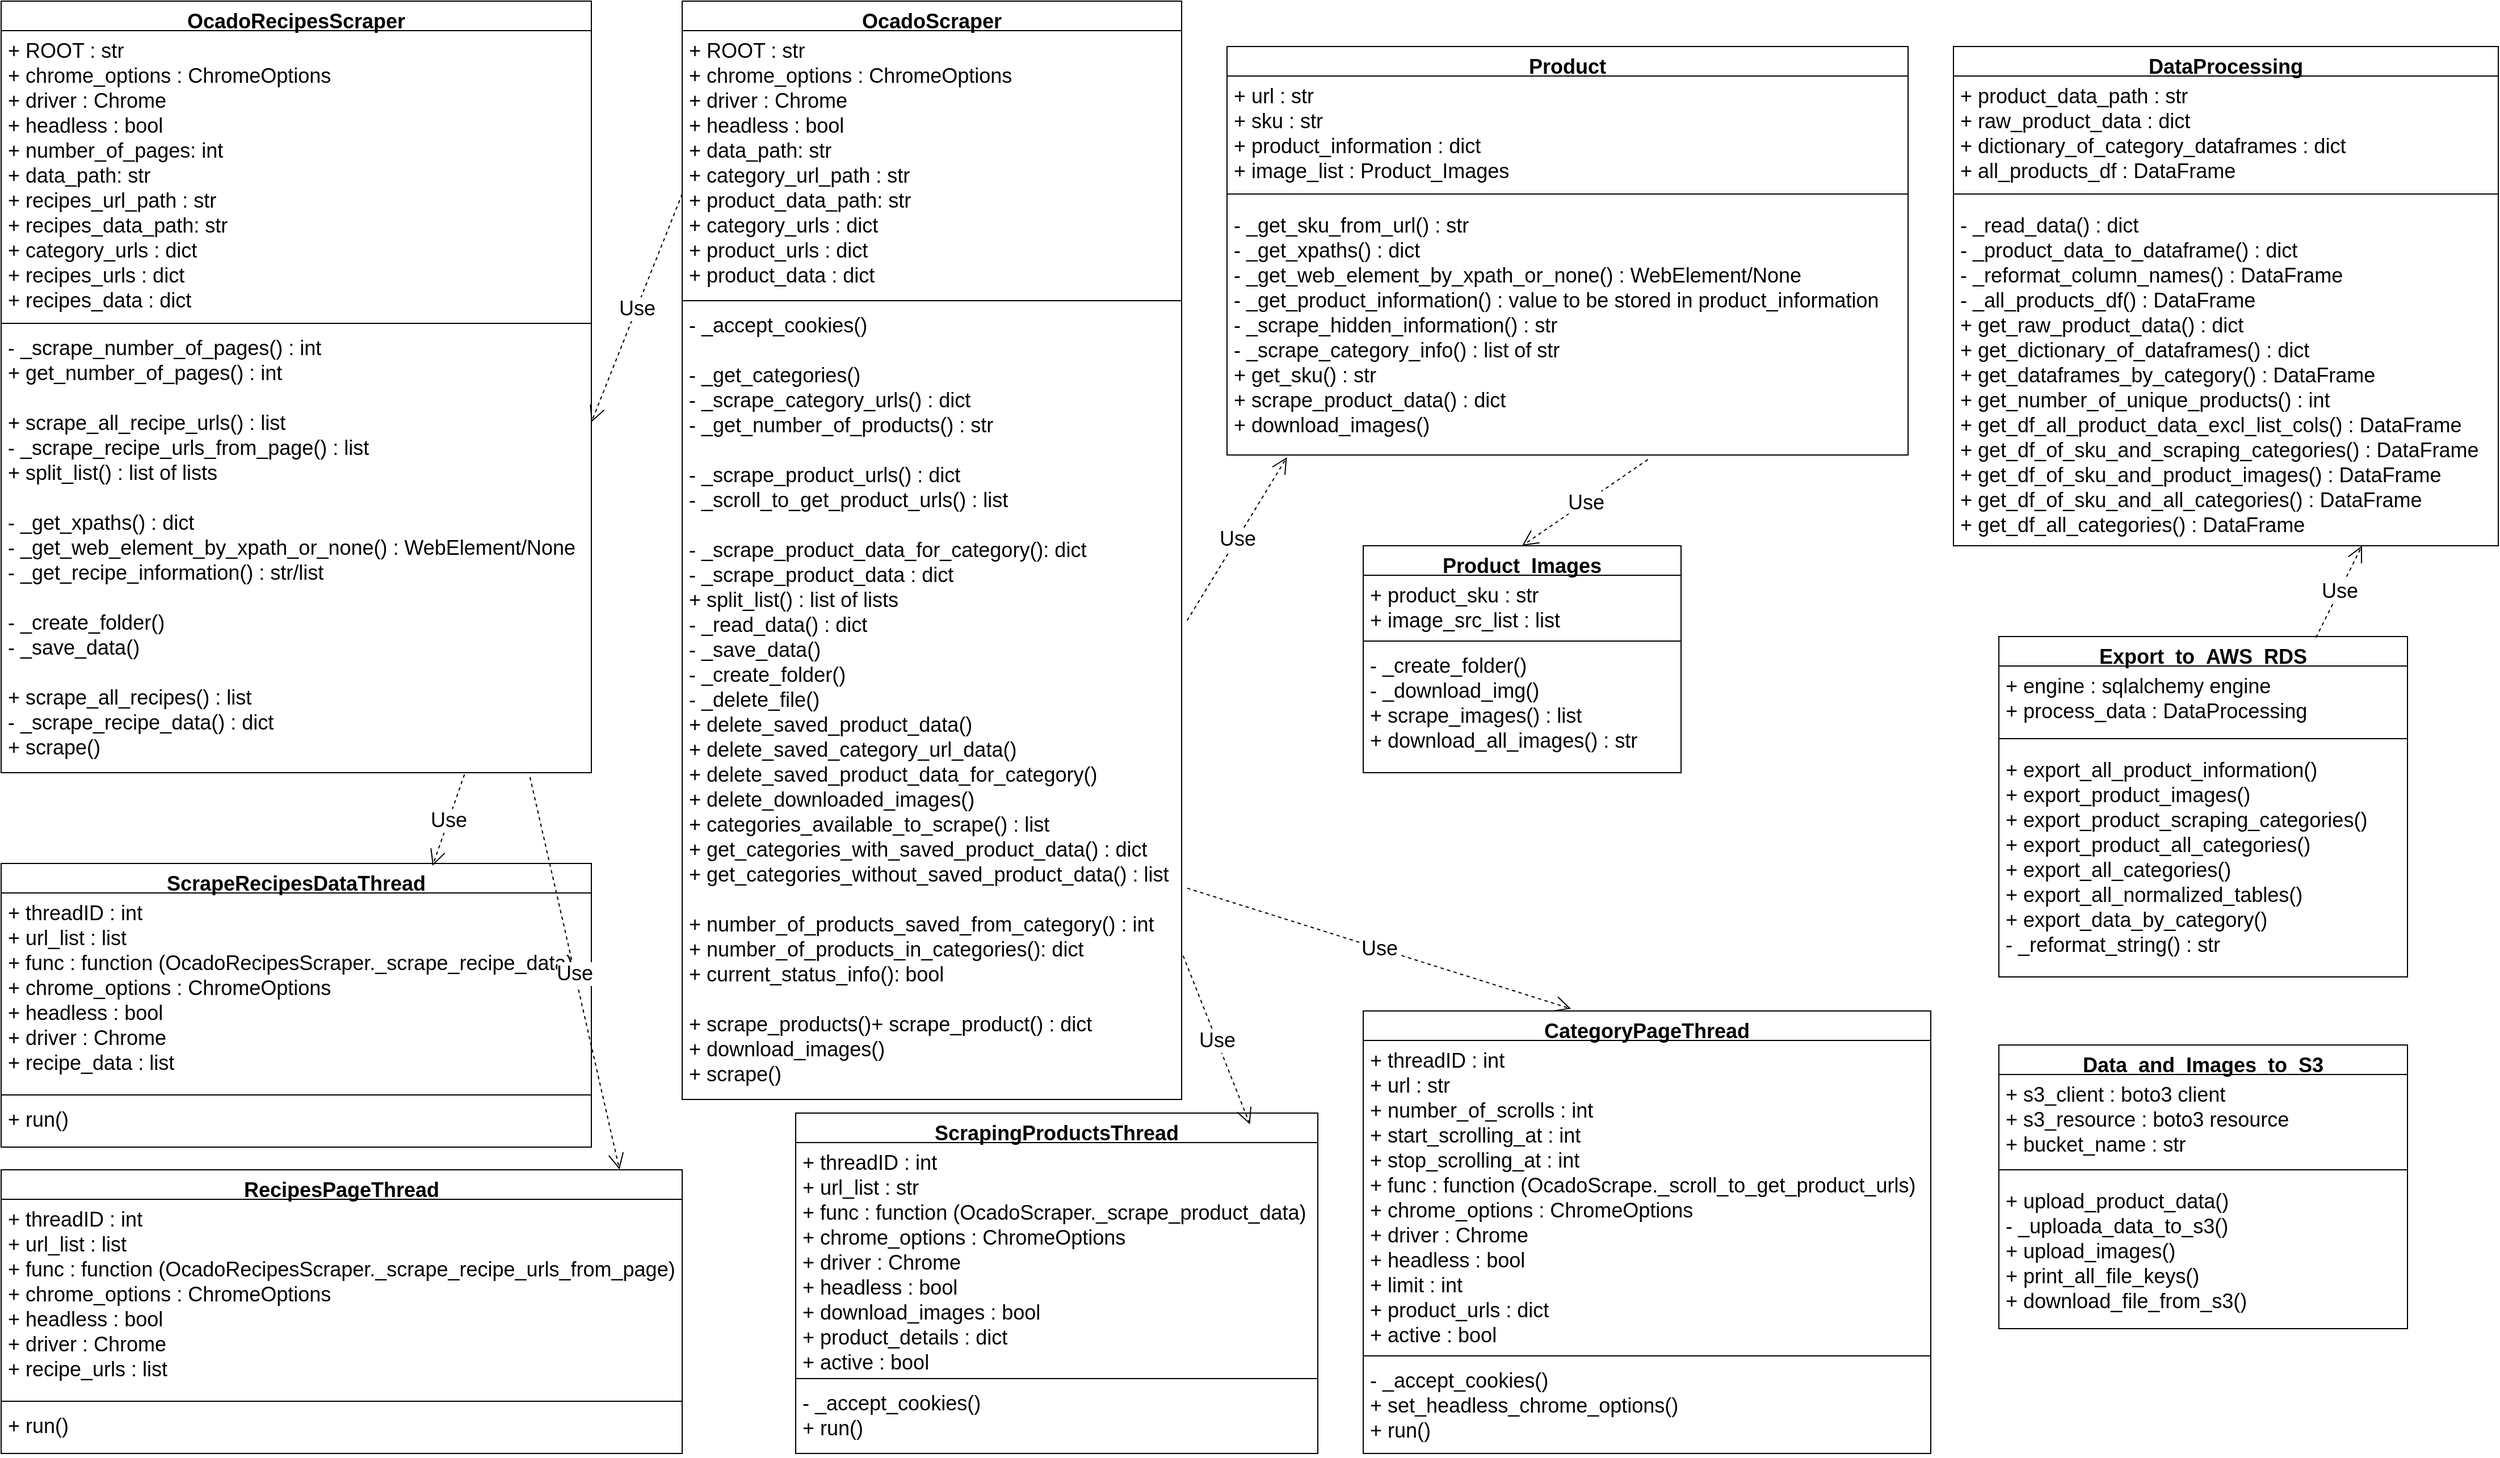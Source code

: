 <mxfile version="15.8.8" type="device"><diagram id="5jdrPdVrdnHH-4heG6Ba" name="Page-1"><mxGraphModel dx="3671" dy="1640" grid="1" gridSize="10" guides="1" tooltips="1" connect="1" arrows="1" fold="1" page="1" pageScale="1" pageWidth="827" pageHeight="1169" math="0" shadow="0"><root><mxCell id="0"/><mxCell id="1" parent="0"/><mxCell id="Lluur61t69vs4W84ydee-12" value="Product" style="swimlane;fontStyle=1;align=center;verticalAlign=top;childLayout=stackLayout;horizontal=1;startSize=26;horizontalStack=0;resizeParent=1;resizeParentMax=0;resizeLast=0;collapsible=1;marginBottom=0;fontSize=18;" parent="1" vertex="1"><mxGeometry x="320" y="80" width="600" height="360" as="geometry"/></mxCell><mxCell id="Lluur61t69vs4W84ydee-13" value="+ url : str&#xA;+ sku : str&#xA;+ product_information : dict&#xA;+ image_list : Product_Images" style="text;strokeColor=none;fillColor=none;align=left;verticalAlign=top;spacingLeft=4;spacingRight=4;overflow=hidden;rotatable=0;points=[[0,0.5],[1,0.5]];portConstraint=eastwest;fontSize=18;" parent="Lluur61t69vs4W84ydee-12" vertex="1"><mxGeometry y="26" width="600" height="94" as="geometry"/></mxCell><mxCell id="Lluur61t69vs4W84ydee-14" value="" style="line;strokeWidth=1;fillColor=none;align=left;verticalAlign=middle;spacingTop=-1;spacingLeft=3;spacingRight=3;rotatable=0;labelPosition=right;points=[];portConstraint=eastwest;" parent="Lluur61t69vs4W84ydee-12" vertex="1"><mxGeometry y="120" width="600" height="20" as="geometry"/></mxCell><mxCell id="Lluur61t69vs4W84ydee-15" value="- _get_sku_from_url() : str&#xA;- _get_xpaths() : dict&#xA;- _get_web_element_by_xpath_or_none() : WebElement/None&#xA;- _get_product_information() : value to be stored in product_information&#xA;- _scrape_hidden_information() : str&#xA;- _scrape_category_info() : list of str&#xA;+ get_sku() : str&#xA;+ scrape_product_data() : dict&#xA;+ download_images()&#xA;&#xA;&#xA;" style="text;strokeColor=none;fillColor=none;align=left;verticalAlign=top;spacingLeft=4;spacingRight=4;overflow=hidden;rotatable=0;points=[[0,0.5],[1,0.5]];portConstraint=eastwest;fontSize=18;" parent="Lluur61t69vs4W84ydee-12" vertex="1"><mxGeometry y="140" width="600" height="220" as="geometry"/></mxCell><mxCell id="Lluur61t69vs4W84ydee-16" value="Product_Images" style="swimlane;fontStyle=1;align=center;verticalAlign=top;childLayout=stackLayout;horizontal=1;startSize=26;horizontalStack=0;resizeParent=1;resizeParentMax=0;resizeLast=0;collapsible=1;marginBottom=0;fontSize=18;" parent="1" vertex="1"><mxGeometry x="440" y="520" width="280" height="200" as="geometry"/></mxCell><mxCell id="Lluur61t69vs4W84ydee-17" value="+ product_sku : str&#xA;+ image_src_list : list" style="text;strokeColor=none;fillColor=none;align=left;verticalAlign=top;spacingLeft=4;spacingRight=4;overflow=hidden;rotatable=0;points=[[0,0.5],[1,0.5]];portConstraint=eastwest;fontSize=18;" parent="Lluur61t69vs4W84ydee-16" vertex="1"><mxGeometry y="26" width="280" height="54" as="geometry"/></mxCell><mxCell id="Lluur61t69vs4W84ydee-18" value="" style="line;strokeWidth=1;fillColor=none;align=left;verticalAlign=middle;spacingTop=-1;spacingLeft=3;spacingRight=3;rotatable=0;labelPosition=right;points=[];portConstraint=eastwest;fontSize=18;" parent="Lluur61t69vs4W84ydee-16" vertex="1"><mxGeometry y="80" width="280" height="8" as="geometry"/></mxCell><mxCell id="Lluur61t69vs4W84ydee-19" value="- _create_folder()&#xA;- _download_img()&#xA;+ scrape_images() : list&#xA;+ download_all_images() : str" style="text;strokeColor=none;fillColor=none;align=left;verticalAlign=top;spacingLeft=4;spacingRight=4;overflow=hidden;rotatable=0;points=[[0,0.5],[1,0.5]];portConstraint=eastwest;fontSize=18;" parent="Lluur61t69vs4W84ydee-16" vertex="1"><mxGeometry y="88" width="280" height="112" as="geometry"/></mxCell><mxCell id="Lluur61t69vs4W84ydee-24" value="Use" style="endArrow=open;endSize=12;dashed=1;html=1;rounded=0;fontSize=18;exitX=0.618;exitY=1.018;exitDx=0;exitDy=0;entryX=0.5;entryY=0;entryDx=0;entryDy=0;exitPerimeter=0;" parent="1" source="Lluur61t69vs4W84ydee-15" target="Lluur61t69vs4W84ydee-16" edge="1"><mxGeometry width="160" relative="1" as="geometry"><mxPoint x="1460" y="550" as="sourcePoint"/><mxPoint x="1500" y="400" as="targetPoint"/></mxGeometry></mxCell><mxCell id="Lluur61t69vs4W84ydee-25" value="OcadoScraper" style="swimlane;fontStyle=1;align=center;verticalAlign=top;childLayout=stackLayout;horizontal=1;startSize=26;horizontalStack=0;resizeParent=1;resizeParentMax=0;resizeLast=0;collapsible=1;marginBottom=0;fontSize=18;" parent="1" vertex="1"><mxGeometry x="-160" y="40" width="440" height="968" as="geometry"/></mxCell><mxCell id="Lluur61t69vs4W84ydee-26" value="+ ROOT : str&#xA;+ chrome_options : ChromeOptions&#xA;+ driver : Chrome&#xA;+ headless : bool&#xA;+ data_path: str&#xA;+ category_url_path : str&#xA;+ product_data_path: str&#xA;+ category_urls : dict&#xA;+ product_urls : dict&#xA;+ product_data : dict" style="text;strokeColor=none;fillColor=none;align=left;verticalAlign=top;spacingLeft=4;spacingRight=4;overflow=hidden;rotatable=0;points=[[0,0.5],[1,0.5]];portConstraint=eastwest;fontSize=18;" parent="Lluur61t69vs4W84ydee-25" vertex="1"><mxGeometry y="26" width="440" height="234" as="geometry"/></mxCell><mxCell id="Lluur61t69vs4W84ydee-27" value="" style="line;strokeWidth=1;fillColor=none;align=left;verticalAlign=middle;spacingTop=-1;spacingLeft=3;spacingRight=3;rotatable=0;labelPosition=right;points=[];portConstraint=eastwest;fontSize=18;" parent="Lluur61t69vs4W84ydee-25" vertex="1"><mxGeometry y="260" width="440" height="8" as="geometry"/></mxCell><mxCell id="Lluur61t69vs4W84ydee-28" value="- _accept_cookies()&#xA;&#xA;- _get_categories()&#xA;- _scrape_category_urls() : dict&#xA;- _get_number_of_products() : str&#xA;&#xA;- _scrape_product_urls() : dict&#xA;- _scroll_to_get_product_urls() : list&#xA;&#xA;- _scrape_product_data_for_category(): dict&#xA;- _scrape_product_data : dict&#xA;+ split_list() : list of lists&#xA;- _read_data() : dict&#xA;- _save_data()&#xA;- _create_folder()&#xA;- _delete_file()&#xA;+ delete_saved_product_data()&#xA;+ delete_saved_category_url_data()&#xA;+ delete_saved_product_data_for_category()&#xA;+ delete_downloaded_images()&#xA;+ categories_available_to_scrape() : list&#xA;+ get_categories_with_saved_product_data() : dict&#xA;+ get_categories_without_saved_product_data() : list&#xA;&#xA;+ number_of_products_saved_from_category() : int&#xA;+ number_of_products_in_categories(): dict&#xA;+ current_status_info(): bool&#xA;&#xA;+ scrape_products()+ scrape_product() : dict&#xA;+ download_images()&#xA;+ scrape()" style="text;strokeColor=none;fillColor=none;align=left;verticalAlign=top;spacingLeft=4;spacingRight=4;overflow=hidden;rotatable=0;points=[[0,0.5],[1,0.5]];portConstraint=eastwest;fontSize=18;" parent="Lluur61t69vs4W84ydee-25" vertex="1"><mxGeometry y="268" width="440" height="700" as="geometry"/></mxCell><mxCell id="Lluur61t69vs4W84ydee-29" value="Use" style="endArrow=open;endSize=12;dashed=1;html=1;rounded=0;fontSize=18;exitX=1.011;exitY=0.397;exitDx=0;exitDy=0;exitPerimeter=0;entryX=0.088;entryY=1.009;entryDx=0;entryDy=0;entryPerimeter=0;" parent="1" source="Lluur61t69vs4W84ydee-28" target="Lluur61t69vs4W84ydee-15" edge="1"><mxGeometry width="160" relative="1" as="geometry"><mxPoint x="600" y="290" as="sourcePoint"/><mxPoint x="760" y="290" as="targetPoint"/></mxGeometry></mxCell><mxCell id="Lluur61t69vs4W84ydee-30" value="CategoryPageThread" style="swimlane;fontStyle=1;align=center;verticalAlign=top;childLayout=stackLayout;horizontal=1;startSize=26;horizontalStack=0;resizeParent=1;resizeParentMax=0;resizeLast=0;collapsible=1;marginBottom=0;fontSize=18;" parent="1" vertex="1"><mxGeometry x="440" y="930" width="500" height="390" as="geometry"/></mxCell><mxCell id="Lluur61t69vs4W84ydee-31" value="+ threadID : int&#xA;+ url : str&#xA;+ number_of_scrolls : int&#xA;+ start_scrolling_at : int&#xA;+ stop_scrolling_at : int&#xA;+ func : function (OcadoScrape._scroll_to_get_product_urls)&#xA;+ chrome_options : ChromeOptions&#xA;+ driver : Chrome&#xA;+ headless : bool&#xA;+ limit : int&#xA;+ product_urls : dict&#xA;+ active : bool" style="text;strokeColor=none;fillColor=none;align=left;verticalAlign=top;spacingLeft=4;spacingRight=4;overflow=hidden;rotatable=0;points=[[0,0.5],[1,0.5]];portConstraint=eastwest;fontSize=18;" parent="Lluur61t69vs4W84ydee-30" vertex="1"><mxGeometry y="26" width="500" height="274" as="geometry"/></mxCell><mxCell id="Lluur61t69vs4W84ydee-32" value="" style="line;strokeWidth=1;fillColor=none;align=left;verticalAlign=middle;spacingTop=-1;spacingLeft=3;spacingRight=3;rotatable=0;labelPosition=right;points=[];portConstraint=eastwest;fontSize=18;" parent="Lluur61t69vs4W84ydee-30" vertex="1"><mxGeometry y="300" width="500" height="8" as="geometry"/></mxCell><mxCell id="Lluur61t69vs4W84ydee-33" value="- _accept_cookies()&#xA;+ set_headless_chrome_options()&#xA;+ run()&#xA;" style="text;strokeColor=none;fillColor=none;align=left;verticalAlign=top;spacingLeft=4;spacingRight=4;overflow=hidden;rotatable=0;points=[[0,0.5],[1,0.5]];portConstraint=eastwest;fontSize=18;" parent="Lluur61t69vs4W84ydee-30" vertex="1"><mxGeometry y="308" width="500" height="82" as="geometry"/></mxCell><mxCell id="Lluur61t69vs4W84ydee-34" value="Use" style="endArrow=open;endSize=12;dashed=1;html=1;rounded=0;fontSize=18;exitX=1.011;exitY=0.734;exitDx=0;exitDy=0;exitPerimeter=0;entryX=0.366;entryY=-0.005;entryDx=0;entryDy=0;entryPerimeter=0;" parent="1" source="Lluur61t69vs4W84ydee-28" target="Lluur61t69vs4W84ydee-30" edge="1"><mxGeometry width="160" relative="1" as="geometry"><mxPoint x="740" y="680" as="sourcePoint"/><mxPoint x="550" y="930" as="targetPoint"/></mxGeometry></mxCell><mxCell id="GoKHM3VZRQfwtH3cPsa1-1" value="ScrapingProductsThread" style="swimlane;fontStyle=1;align=center;verticalAlign=top;childLayout=stackLayout;horizontal=1;startSize=26;horizontalStack=0;resizeParent=1;resizeParentMax=0;resizeLast=0;collapsible=1;marginBottom=0;fontSize=18;" parent="1" vertex="1"><mxGeometry x="-60" y="1020" width="460" height="300" as="geometry"/></mxCell><mxCell id="GoKHM3VZRQfwtH3cPsa1-2" value="+ threadID : int&#xA;+ url_list : str&#xA;+ func : function (OcadoScraper._scrape_product_data)&#xA;+ chrome_options : ChromeOptions&#xA;+ driver : Chrome&#xA;+ headless : bool&#xA;+ download_images : bool&#xA;+ product_details : dict&#xA;+ active : bool&#xA;" style="text;strokeColor=none;fillColor=none;align=left;verticalAlign=top;spacingLeft=4;spacingRight=4;overflow=hidden;rotatable=0;points=[[0,0.5],[1,0.5]];portConstraint=eastwest;fontSize=18;" parent="GoKHM3VZRQfwtH3cPsa1-1" vertex="1"><mxGeometry y="26" width="460" height="204" as="geometry"/></mxCell><mxCell id="GoKHM3VZRQfwtH3cPsa1-3" value="" style="line;strokeWidth=1;fillColor=none;align=left;verticalAlign=middle;spacingTop=-1;spacingLeft=3;spacingRight=3;rotatable=0;labelPosition=right;points=[];portConstraint=eastwest;fontSize=18;" parent="GoKHM3VZRQfwtH3cPsa1-1" vertex="1"><mxGeometry y="230" width="460" height="8" as="geometry"/></mxCell><mxCell id="GoKHM3VZRQfwtH3cPsa1-4" value="- _accept_cookies()&#xA;+ run()&#xA;" style="text;strokeColor=none;fillColor=none;align=left;verticalAlign=top;spacingLeft=4;spacingRight=4;overflow=hidden;rotatable=0;points=[[0,0.5],[1,0.5]];portConstraint=eastwest;fontSize=18;" parent="GoKHM3VZRQfwtH3cPsa1-1" vertex="1"><mxGeometry y="238" width="460" height="62" as="geometry"/></mxCell><mxCell id="GoKHM3VZRQfwtH3cPsa1-5" value="Use" style="endArrow=open;endSize=12;dashed=1;html=1;rounded=0;fontSize=18;exitX=1.003;exitY=0.819;exitDx=0;exitDy=0;exitPerimeter=0;entryX=0.87;entryY=0.033;entryDx=0;entryDy=0;entryPerimeter=0;" parent="1" source="Lluur61t69vs4W84ydee-28" target="GoKHM3VZRQfwtH3cPsa1-1" edge="1"><mxGeometry width="160" relative="1" as="geometry"><mxPoint x="730" y="760" as="sourcePoint"/><mxPoint x="480" y="1030" as="targetPoint"/></mxGeometry></mxCell><mxCell id="FBEs6gMnlwaM2AkPWbU4-2" value="OcadoRecipesScraper" style="swimlane;fontStyle=1;align=center;verticalAlign=top;childLayout=stackLayout;horizontal=1;startSize=26;horizontalStack=0;resizeParent=1;resizeParentMax=0;resizeLast=0;collapsible=1;marginBottom=0;fontSize=18;" vertex="1" parent="1"><mxGeometry x="-760" y="40" width="520" height="680" as="geometry"/></mxCell><mxCell id="FBEs6gMnlwaM2AkPWbU4-3" value="+ ROOT : str&#xA;+ chrome_options : ChromeOptions&#xA;+ driver : Chrome&#xA;+ headless : bool&#xA;+ number_of_pages: int&#xA;+ data_path: str&#xA;+ recipes_url_path : str&#xA;+ recipes_data_path: str&#xA;+ category_urls : dict&#xA;+ recipes_urls : dict&#xA;+ recipes_data : dict" style="text;strokeColor=none;fillColor=none;align=left;verticalAlign=top;spacingLeft=4;spacingRight=4;overflow=hidden;rotatable=0;points=[[0,0.5],[1,0.5]];portConstraint=eastwest;fontSize=18;" vertex="1" parent="FBEs6gMnlwaM2AkPWbU4-2"><mxGeometry y="26" width="520" height="254" as="geometry"/></mxCell><mxCell id="FBEs6gMnlwaM2AkPWbU4-4" value="" style="line;strokeWidth=1;fillColor=none;align=left;verticalAlign=middle;spacingTop=-1;spacingLeft=3;spacingRight=3;rotatable=0;labelPosition=right;points=[];portConstraint=eastwest;fontSize=18;" vertex="1" parent="FBEs6gMnlwaM2AkPWbU4-2"><mxGeometry y="280" width="520" height="8" as="geometry"/></mxCell><mxCell id="FBEs6gMnlwaM2AkPWbU4-5" value="- _scrape_number_of_pages() : int&#xA;+ get_number_of_pages() : int&#xA;&#xA;+ scrape_all_recipe_urls() : list&#xA;- _scrape_recipe_urls_from_page() : list&#xA;+ split_list() : list of lists&#xA;&#xA;- _get_xpaths() : dict&#xA;- _get_web_element_by_xpath_or_none() : WebElement/None&#xA;- _get_recipe_information() : str/list&#xA;&#xA; - _create_folder()&#xA;- _save_data()&#xA;&#xA;+ scrape_all_recipes() : list&#xA;- _scrape_recipe_data() : dict&#xA;+ scrape()" style="text;strokeColor=none;fillColor=none;align=left;verticalAlign=top;spacingLeft=4;spacingRight=4;overflow=hidden;rotatable=0;points=[[0,0.5],[1,0.5]];portConstraint=eastwest;fontSize=18;" vertex="1" parent="FBEs6gMnlwaM2AkPWbU4-2"><mxGeometry y="288" width="520" height="392" as="geometry"/></mxCell><mxCell id="FBEs6gMnlwaM2AkPWbU4-6" value="Use" style="endArrow=open;endSize=12;dashed=1;html=1;rounded=0;fontSize=18;exitX=0;exitY=0.615;exitDx=0;exitDy=0;exitPerimeter=0;entryX=1;entryY=0.212;entryDx=0;entryDy=0;entryPerimeter=0;" edge="1" parent="1" source="Lluur61t69vs4W84ydee-26" target="FBEs6gMnlwaM2AkPWbU4-5"><mxGeometry width="160" relative="1" as="geometry"><mxPoint x="560.0" y="479.998" as="sourcePoint"/><mxPoint x="647.6" y="1210.49" as="targetPoint"/></mxGeometry></mxCell><mxCell id="FBEs6gMnlwaM2AkPWbU4-7" value="RecipesPageThread" style="swimlane;fontStyle=1;align=center;verticalAlign=top;childLayout=stackLayout;horizontal=1;startSize=26;horizontalStack=0;resizeParent=1;resizeParentMax=0;resizeLast=0;collapsible=1;marginBottom=0;fontSize=18;" vertex="1" parent="1"><mxGeometry x="-760" y="1070" width="600" height="250" as="geometry"/></mxCell><mxCell id="FBEs6gMnlwaM2AkPWbU4-8" value="+ threadID : int&#xA;+ url_list : list&#xA;+ func : function (OcadoRecipesScraper._scrape_recipe_urls_from_page)&#xA;+ chrome_options : ChromeOptions&#xA;+ headless : bool&#xA;+ driver : Chrome&#xA;+ recipe_urls : list&#xA;" style="text;strokeColor=none;fillColor=none;align=left;verticalAlign=top;spacingLeft=4;spacingRight=4;overflow=hidden;rotatable=0;points=[[0,0.5],[1,0.5]];portConstraint=eastwest;fontSize=18;" vertex="1" parent="FBEs6gMnlwaM2AkPWbU4-7"><mxGeometry y="26" width="600" height="174" as="geometry"/></mxCell><mxCell id="FBEs6gMnlwaM2AkPWbU4-9" value="" style="line;strokeWidth=1;fillColor=none;align=left;verticalAlign=middle;spacingTop=-1;spacingLeft=3;spacingRight=3;rotatable=0;labelPosition=right;points=[];portConstraint=eastwest;fontSize=18;" vertex="1" parent="FBEs6gMnlwaM2AkPWbU4-7"><mxGeometry y="200" width="600" height="8" as="geometry"/></mxCell><mxCell id="FBEs6gMnlwaM2AkPWbU4-10" value="+ run()&#xA;" style="text;strokeColor=none;fillColor=none;align=left;verticalAlign=top;spacingLeft=4;spacingRight=4;overflow=hidden;rotatable=0;points=[[0,0.5],[1,0.5]];portConstraint=eastwest;fontSize=18;" vertex="1" parent="FBEs6gMnlwaM2AkPWbU4-7"><mxGeometry y="208" width="600" height="42" as="geometry"/></mxCell><mxCell id="FBEs6gMnlwaM2AkPWbU4-11" value="ScrapeRecipesDataThread" style="swimlane;fontStyle=1;align=center;verticalAlign=top;childLayout=stackLayout;horizontal=1;startSize=26;horizontalStack=0;resizeParent=1;resizeParentMax=0;resizeLast=0;collapsible=1;marginBottom=0;fontSize=18;" vertex="1" parent="1"><mxGeometry x="-760" y="800" width="520" height="250" as="geometry"/></mxCell><mxCell id="FBEs6gMnlwaM2AkPWbU4-12" value="+ threadID : int&#xA;+ url_list : list&#xA;+ func : function (OcadoRecipesScraper._scrape_recipe_data)&#xA;+ chrome_options : ChromeOptions&#xA;+ headless : bool&#xA;+ driver : Chrome&#xA;+ recipe_data : list&#xA;" style="text;strokeColor=none;fillColor=none;align=left;verticalAlign=top;spacingLeft=4;spacingRight=4;overflow=hidden;rotatable=0;points=[[0,0.5],[1,0.5]];portConstraint=eastwest;fontSize=18;" vertex="1" parent="FBEs6gMnlwaM2AkPWbU4-11"><mxGeometry y="26" width="520" height="174" as="geometry"/></mxCell><mxCell id="FBEs6gMnlwaM2AkPWbU4-13" value="" style="line;strokeWidth=1;fillColor=none;align=left;verticalAlign=middle;spacingTop=-1;spacingLeft=3;spacingRight=3;rotatable=0;labelPosition=right;points=[];portConstraint=eastwest;fontSize=18;" vertex="1" parent="FBEs6gMnlwaM2AkPWbU4-11"><mxGeometry y="200" width="520" height="8" as="geometry"/></mxCell><mxCell id="FBEs6gMnlwaM2AkPWbU4-14" value="+ run()&#xA;" style="text;strokeColor=none;fillColor=none;align=left;verticalAlign=top;spacingLeft=4;spacingRight=4;overflow=hidden;rotatable=0;points=[[0,0.5],[1,0.5]];portConstraint=eastwest;fontSize=18;" vertex="1" parent="FBEs6gMnlwaM2AkPWbU4-11"><mxGeometry y="208" width="520" height="42" as="geometry"/></mxCell><mxCell id="FBEs6gMnlwaM2AkPWbU4-15" value="Use" style="endArrow=open;endSize=12;dashed=1;html=1;rounded=0;fontSize=18;exitX=0.896;exitY=1.01;exitDx=0;exitDy=0;exitPerimeter=0;entryX=0.908;entryY=-0.001;entryDx=0;entryDy=0;entryPerimeter=0;" edge="1" parent="1" source="FBEs6gMnlwaM2AkPWbU4-5" target="FBEs6gMnlwaM2AkPWbU4-7"><mxGeometry width="160" relative="1" as="geometry"><mxPoint x="750.0" y="629.998" as="sourcePoint"/><mxPoint x="837.6" y="1360.49" as="targetPoint"/></mxGeometry></mxCell><mxCell id="FBEs6gMnlwaM2AkPWbU4-16" value="Use" style="endArrow=open;endSize=12;dashed=1;html=1;rounded=0;fontSize=18;exitX=0.785;exitY=1.004;exitDx=0;exitDy=0;exitPerimeter=0;entryX=0.731;entryY=0.008;entryDx=0;entryDy=0;entryPerimeter=0;" edge="1" parent="1" source="FBEs6gMnlwaM2AkPWbU4-5" target="FBEs6gMnlwaM2AkPWbU4-11"><mxGeometry width="160" relative="1" as="geometry"><mxPoint x="-60" y="709.998" as="sourcePoint"/><mxPoint x="27.6" y="1440.49" as="targetPoint"/></mxGeometry></mxCell><mxCell id="FBEs6gMnlwaM2AkPWbU4-18" value="DataProcessing" style="swimlane;fontStyle=1;align=center;verticalAlign=top;childLayout=stackLayout;horizontal=1;startSize=26;horizontalStack=0;resizeParent=1;resizeParentMax=0;resizeLast=0;collapsible=1;marginBottom=0;fontSize=18;" vertex="1" parent="1"><mxGeometry x="960" y="80" width="480" height="440" as="geometry"/></mxCell><mxCell id="FBEs6gMnlwaM2AkPWbU4-19" value="+ product_data_path : str&#xA;+ raw_product_data : dict&#xA;+ dictionary_of_category_dataframes : dict&#xA;+ all_products_df : DataFrame&#xA;&#xA;" style="text;strokeColor=none;fillColor=none;align=left;verticalAlign=top;spacingLeft=4;spacingRight=4;overflow=hidden;rotatable=0;points=[[0,0.5],[1,0.5]];portConstraint=eastwest;fontSize=18;" vertex="1" parent="FBEs6gMnlwaM2AkPWbU4-18"><mxGeometry y="26" width="480" height="94" as="geometry"/></mxCell><mxCell id="FBEs6gMnlwaM2AkPWbU4-20" value="" style="line;strokeWidth=1;fillColor=none;align=left;verticalAlign=middle;spacingTop=-1;spacingLeft=3;spacingRight=3;rotatable=0;labelPosition=right;points=[];portConstraint=eastwest;" vertex="1" parent="FBEs6gMnlwaM2AkPWbU4-18"><mxGeometry y="120" width="480" height="20" as="geometry"/></mxCell><mxCell id="FBEs6gMnlwaM2AkPWbU4-21" value="- _read_data() : dict&#xA;- _product_data_to_dataframe() : dict&#xA;- _reformat_column_names() : DataFrame&#xA;- _all_products_df() : DataFrame&#xA;+ get_raw_product_data() : dict&#xA;+ get_dictionary_of_dataframes() : dict&#xA;+ get_dataframes_by_category() : DataFrame&#xA;+ get_number_of_unique_products() : int&#xA;+ get_df_all_product_data_excl_list_cols() : DataFrame&#xA;+ get_df_of_sku_and_scraping_categories() : DataFrame&#xA;+ get_df_of_sku_and_product_images() : DataFrame&#xA;+ get_df_of_sku_and_all_categories() : DataFrame&#xA;+ get_df_all_categories() : DataFrame" style="text;strokeColor=none;fillColor=none;align=left;verticalAlign=top;spacingLeft=4;spacingRight=4;overflow=hidden;rotatable=0;points=[[0,0.5],[1,0.5]];portConstraint=eastwest;fontSize=18;" vertex="1" parent="FBEs6gMnlwaM2AkPWbU4-18"><mxGeometry y="140" width="480" height="300" as="geometry"/></mxCell><mxCell id="FBEs6gMnlwaM2AkPWbU4-23" value="Data_and_Images_to_S3" style="swimlane;fontStyle=1;align=center;verticalAlign=top;childLayout=stackLayout;horizontal=1;startSize=26;horizontalStack=0;resizeParent=1;resizeParentMax=0;resizeLast=0;collapsible=1;marginBottom=0;fontSize=18;" vertex="1" parent="1"><mxGeometry x="1000" y="960" width="360" height="250" as="geometry"/></mxCell><mxCell id="FBEs6gMnlwaM2AkPWbU4-24" value="+ s3_client : boto3 client&#xA;+ s3_resource : boto3 resource&#xA;+ bucket_name : str&#xA;" style="text;strokeColor=none;fillColor=none;align=left;verticalAlign=top;spacingLeft=4;spacingRight=4;overflow=hidden;rotatable=0;points=[[0,0.5],[1,0.5]];portConstraint=eastwest;fontSize=18;" vertex="1" parent="FBEs6gMnlwaM2AkPWbU4-23"><mxGeometry y="26" width="360" height="74" as="geometry"/></mxCell><mxCell id="FBEs6gMnlwaM2AkPWbU4-25" value="" style="line;strokeWidth=1;fillColor=none;align=left;verticalAlign=middle;spacingTop=-1;spacingLeft=3;spacingRight=3;rotatable=0;labelPosition=right;points=[];portConstraint=eastwest;" vertex="1" parent="FBEs6gMnlwaM2AkPWbU4-23"><mxGeometry y="100" width="360" height="20" as="geometry"/></mxCell><mxCell id="FBEs6gMnlwaM2AkPWbU4-26" value="+ upload_product_data()&#xA;- _uploada_data_to_s3()&#xA;+ upload_images()&#xA;+ print_all_file_keys()&#xA;+ download_file_from_s3()&#xA;" style="text;strokeColor=none;fillColor=none;align=left;verticalAlign=top;spacingLeft=4;spacingRight=4;overflow=hidden;rotatable=0;points=[[0,0.5],[1,0.5]];portConstraint=eastwest;fontSize=18;" vertex="1" parent="FBEs6gMnlwaM2AkPWbU4-23"><mxGeometry y="120" width="360" height="130" as="geometry"/></mxCell><mxCell id="FBEs6gMnlwaM2AkPWbU4-27" value="Export_to_AWS_RDS" style="swimlane;fontStyle=1;align=center;verticalAlign=top;childLayout=stackLayout;horizontal=1;startSize=26;horizontalStack=0;resizeParent=1;resizeParentMax=0;resizeLast=0;collapsible=1;marginBottom=0;fontSize=18;" vertex="1" parent="1"><mxGeometry x="1000" y="600" width="360" height="300" as="geometry"/></mxCell><mxCell id="FBEs6gMnlwaM2AkPWbU4-28" value="+ engine : sqlalchemy engine&#xA;+ process_data : DataProcessing&#xA;" style="text;strokeColor=none;fillColor=none;align=left;verticalAlign=top;spacingLeft=4;spacingRight=4;overflow=hidden;rotatable=0;points=[[0,0.5],[1,0.5]];portConstraint=eastwest;fontSize=18;" vertex="1" parent="FBEs6gMnlwaM2AkPWbU4-27"><mxGeometry y="26" width="360" height="54" as="geometry"/></mxCell><mxCell id="FBEs6gMnlwaM2AkPWbU4-29" value="" style="line;strokeWidth=1;fillColor=none;align=left;verticalAlign=middle;spacingTop=-1;spacingLeft=3;spacingRight=3;rotatable=0;labelPosition=right;points=[];portConstraint=eastwest;" vertex="1" parent="FBEs6gMnlwaM2AkPWbU4-27"><mxGeometry y="80" width="360" height="20" as="geometry"/></mxCell><mxCell id="FBEs6gMnlwaM2AkPWbU4-30" value="+ export_all_product_information()&#xA;+ export_product_images()&#xA;+ export_product_scraping_categories()&#xA;+ export_product_all_categories()&#xA;+ export_all_categories()&#xA;+ export_all_normalized_tables()&#xA;+ export_data_by_category()&#xA;- _reformat_string() : str&#xA;" style="text;strokeColor=none;fillColor=none;align=left;verticalAlign=top;spacingLeft=4;spacingRight=4;overflow=hidden;rotatable=0;points=[[0,0.5],[1,0.5]];portConstraint=eastwest;fontSize=18;" vertex="1" parent="FBEs6gMnlwaM2AkPWbU4-27"><mxGeometry y="100" width="360" height="200" as="geometry"/></mxCell><mxCell id="FBEs6gMnlwaM2AkPWbU4-39" value="Use" style="endArrow=open;endSize=12;dashed=1;html=1;rounded=0;fontSize=18;exitX=0.776;exitY=0.003;exitDx=0;exitDy=0;exitPerimeter=0;entryX=0.75;entryY=1;entryDx=0;entryDy=0;" edge="1" parent="1" source="FBEs6gMnlwaM2AkPWbU4-27" target="FBEs6gMnlwaM2AkPWbU4-18"><mxGeometry width="160" relative="1" as="geometry"><mxPoint x="750.0" y="539.508" as="sourcePoint"/><mxPoint x="817.8" y="920" as="targetPoint"/></mxGeometry></mxCell></root></mxGraphModel></diagram></mxfile>